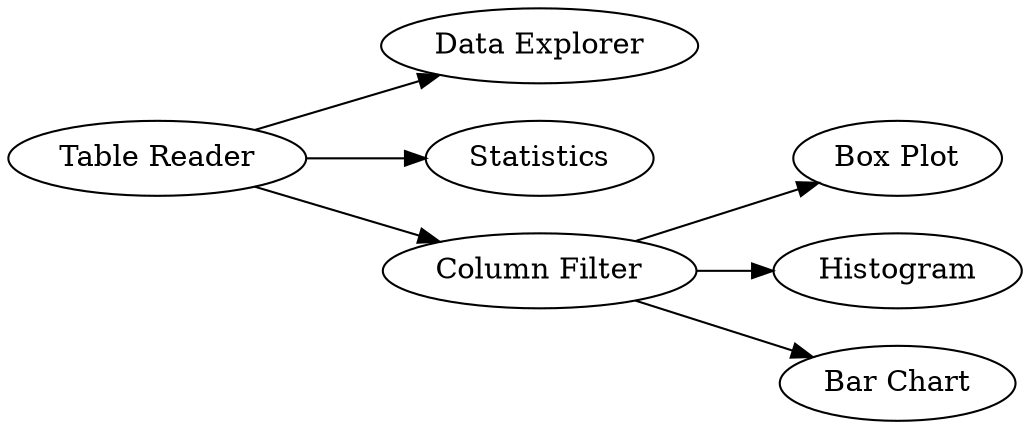 digraph {
	"-6804420020840039610_91" [label="Data Explorer"]
	"-6804420020840039610_22" [label="Box Plot"]
	"-6804420020840039610_85" [label=Statistics]
	"-6804420020840039610_90" [label="Table Reader"]
	"-6804420020840039610_56" [label=Histogram]
	"-6804420020840039610_77" [label="Column Filter"]
	"-6804420020840039610_55" [label="Bar Chart"]
	"-6804420020840039610_90" -> "-6804420020840039610_85"
	"-6804420020840039610_77" -> "-6804420020840039610_55"
	"-6804420020840039610_90" -> "-6804420020840039610_77"
	"-6804420020840039610_77" -> "-6804420020840039610_56"
	"-6804420020840039610_90" -> "-6804420020840039610_91"
	"-6804420020840039610_77" -> "-6804420020840039610_22"
	rankdir=LR
}
